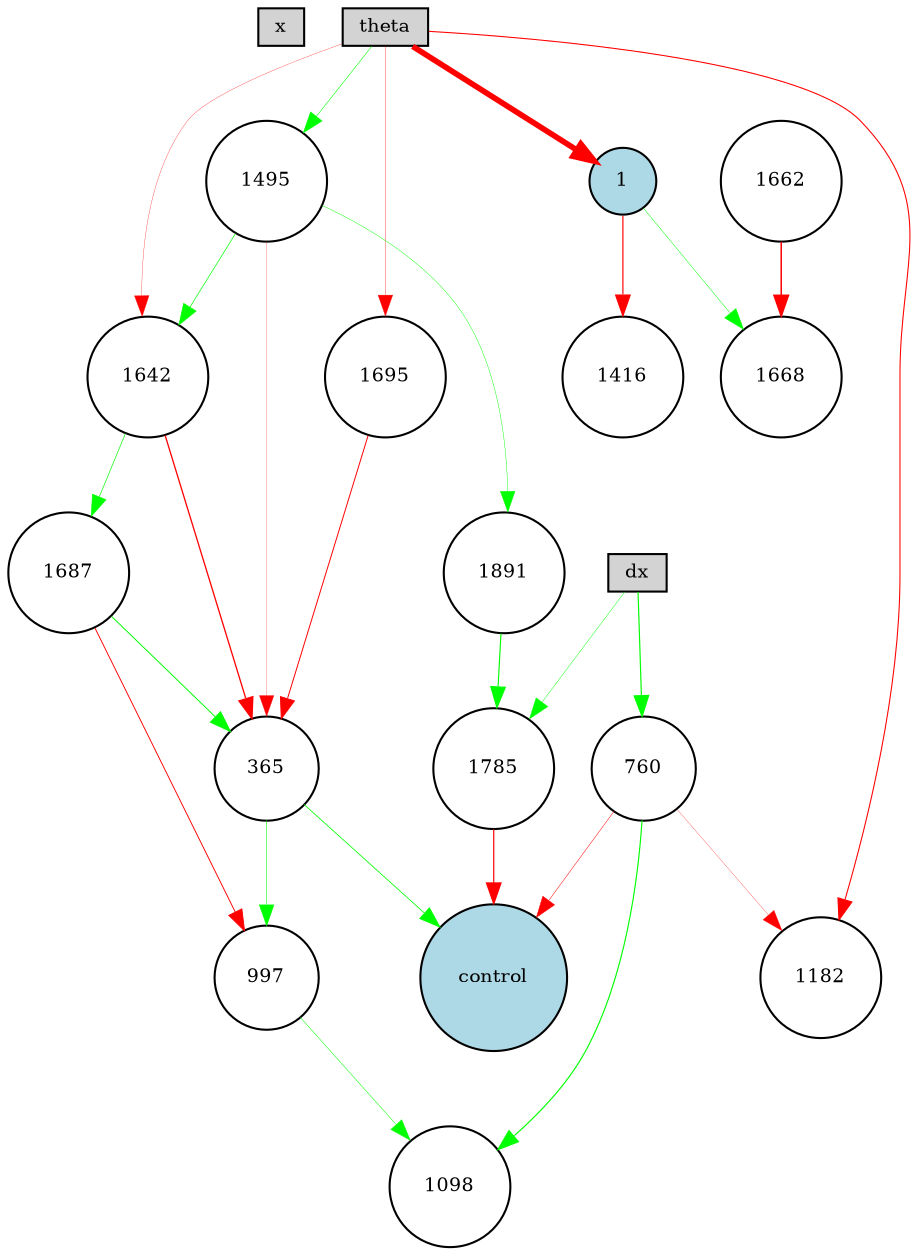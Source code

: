 digraph {
	node [fontsize=9 height=0.2 shape=circle width=0.2]
	x [fillcolor=lightgray shape=box style=filled]
	dx [fillcolor=lightgray shape=box style=filled]
	theta [fillcolor=lightgray shape=box style=filled]
	control [fillcolor=lightblue style=filled]
	1 [fillcolor=lightblue style=filled]
	1891 [fillcolor=white style=filled]
	1687 [fillcolor=white style=filled]
	1642 [fillcolor=white style=filled]
	365 [fillcolor=white style=filled]
	1495 [fillcolor=white style=filled]
	760 [fillcolor=white style=filled]
	1785 [fillcolor=white style=filled]
	1695 [fillcolor=white style=filled]
	theta -> 1 [color=red penwidth=2.7412826700344266 style=solid]
	365 -> control [color=green penwidth=0.38141004646428356 style=solid]
	dx -> 760 [color=green penwidth=0.5581665514268301 style=solid]
	760 -> control [color=red penwidth=0.23189442691400322 style=solid]
	365 -> 997 [color=green penwidth=0.2697047785859781 style=solid]
	997 -> 1098 [color=green penwidth=0.2459978947811315 style=solid]
	1 -> 1416 [color=red penwidth=0.5593263519228928 style=solid]
	theta -> 1495 [color=green penwidth=0.26953505164955643 style=solid]
	1495 -> 365 [color=red penwidth=0.11572192712152676 style=solid]
	760 -> 1182 [color=red penwidth=0.1290999871159815 style=solid]
	theta -> 1182 [color=red penwidth=0.5151816239957314 style=solid]
	1495 -> 1642 [color=green penwidth=0.32936245971650624 style=solid]
	1642 -> 365 [color=red penwidth=0.6233467677778802 style=solid]
	1662 -> 1668 [color=red penwidth=0.7228984602114 style=solid]
	1642 -> 1687 [color=green penwidth=0.3171048202154051 style=solid]
	1687 -> 365 [color=green penwidth=0.4699207840550008 style=solid]
	theta -> 1695 [color=red penwidth=0.16789062448536518 style=solid]
	1695 -> 365 [color=red penwidth=0.4720120932446624 style=solid]
	1 -> 1668 [color=green penwidth=0.23584561806843654 style=solid]
	dx -> 1785 [color=green penwidth=0.21065219761942722 style=solid]
	1785 -> control [color=red penwidth=0.5743382545973237 style=solid]
	1687 -> 997 [color=red penwidth=0.45071797739000197 style=solid]
	760 -> 1098 [color=green penwidth=0.5509862206197548 style=solid]
	1495 -> 1891 [color=green penwidth=0.21429780021664524 style=solid]
	1891 -> 1785 [color=green penwidth=0.5468825750252049 style=solid]
	theta -> 1642 [color=red penwidth=0.14300848483513484 style=solid]
}
